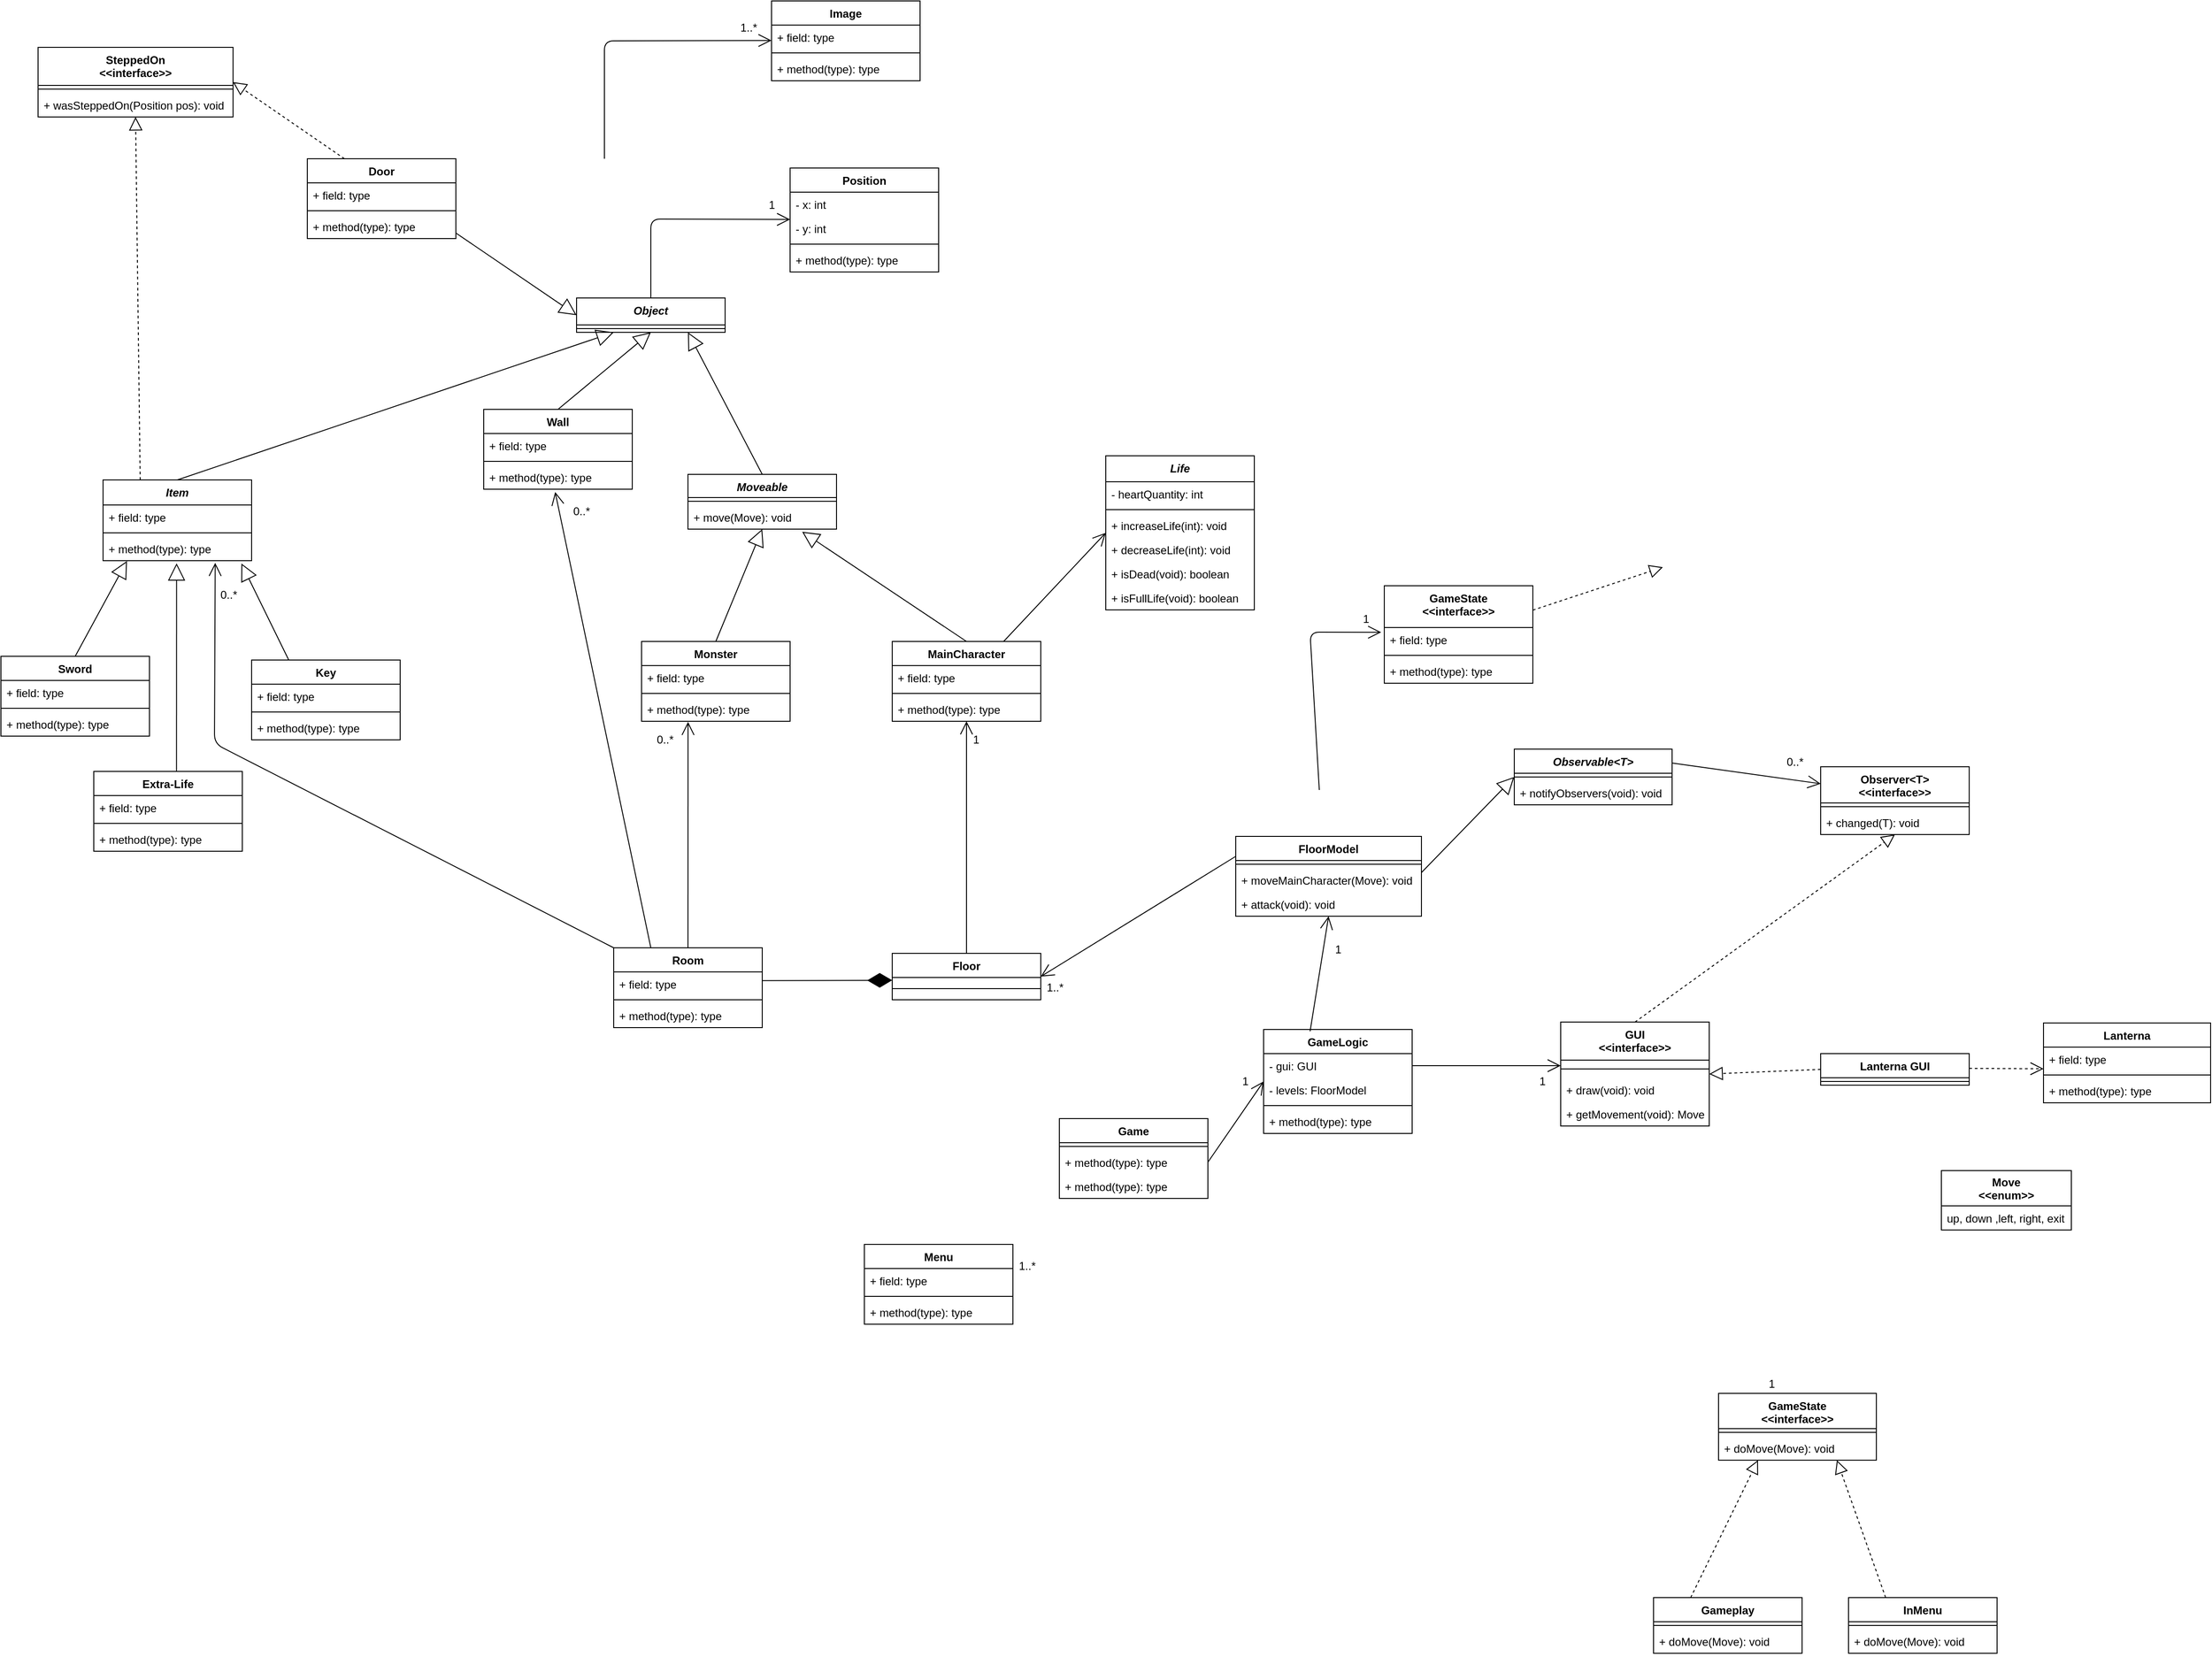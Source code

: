 <mxfile version="13.0.2" type="device"><diagram id="Qv5fJhlNyHThCn63AGKS" name="Page-1"><mxGraphModel dx="1935" dy="1626" grid="1" gridSize="10" guides="1" tooltips="1" connect="1" arrows="1" fold="1" page="1" pageScale="1" pageWidth="827" pageHeight="1169" math="0" shadow="0"><root><mxCell id="0"/><mxCell id="1" parent="0"/><mxCell id="BtzxrmAWBat_4gw1pNYt-5" value="Position" style="swimlane;fontStyle=1;align=center;verticalAlign=top;childLayout=stackLayout;horizontal=1;startSize=26;horizontalStack=0;resizeParent=1;resizeParentMax=0;resizeLast=0;collapsible=1;marginBottom=0;" parent="1" vertex="1"><mxGeometry x="390" y="-60" width="160" height="112" as="geometry"/></mxCell><mxCell id="BtzxrmAWBat_4gw1pNYt-6" value="- x: int" style="text;strokeColor=none;fillColor=none;align=left;verticalAlign=top;spacingLeft=4;spacingRight=4;overflow=hidden;rotatable=0;points=[[0,0.5],[1,0.5]];portConstraint=eastwest;" parent="BtzxrmAWBat_4gw1pNYt-5" vertex="1"><mxGeometry y="26" width="160" height="26" as="geometry"/></mxCell><mxCell id="BtzxrmAWBat_4gw1pNYt-9" value="- y: int" style="text;strokeColor=none;fillColor=none;align=left;verticalAlign=top;spacingLeft=4;spacingRight=4;overflow=hidden;rotatable=0;points=[[0,0.5],[1,0.5]];portConstraint=eastwest;" parent="BtzxrmAWBat_4gw1pNYt-5" vertex="1"><mxGeometry y="52" width="160" height="26" as="geometry"/></mxCell><mxCell id="BtzxrmAWBat_4gw1pNYt-7" value="" style="line;strokeWidth=1;fillColor=none;align=left;verticalAlign=middle;spacingTop=-1;spacingLeft=3;spacingRight=3;rotatable=0;labelPosition=right;points=[];portConstraint=eastwest;" parent="BtzxrmAWBat_4gw1pNYt-5" vertex="1"><mxGeometry y="78" width="160" height="8" as="geometry"/></mxCell><mxCell id="BtzxrmAWBat_4gw1pNYt-8" value="+ method(type): type" style="text;strokeColor=none;fillColor=none;align=left;verticalAlign=top;spacingLeft=4;spacingRight=4;overflow=hidden;rotatable=0;points=[[0,0.5],[1,0.5]];portConstraint=eastwest;" parent="BtzxrmAWBat_4gw1pNYt-5" vertex="1"><mxGeometry y="86" width="160" height="26" as="geometry"/></mxCell><mxCell id="BtzxrmAWBat_4gw1pNYt-1" value="Object" style="swimlane;fontStyle=3;align=center;verticalAlign=top;childLayout=stackLayout;horizontal=1;startSize=29;horizontalStack=0;resizeParent=1;resizeParentMax=0;resizeLast=0;collapsible=1;marginBottom=0;" parent="1" vertex="1"><mxGeometry x="160" y="80" width="160" height="37" as="geometry"/></mxCell><mxCell id="BtzxrmAWBat_4gw1pNYt-3" value="" style="line;strokeWidth=1;fillColor=none;align=left;verticalAlign=middle;spacingTop=-1;spacingLeft=3;spacingRight=3;rotatable=0;labelPosition=right;points=[];portConstraint=eastwest;" parent="BtzxrmAWBat_4gw1pNYt-1" vertex="1"><mxGeometry y="29" width="160" height="8" as="geometry"/></mxCell><mxCell id="BtzxrmAWBat_4gw1pNYt-17" value="Moveable&#xA;" style="swimlane;fontStyle=3;align=center;verticalAlign=top;childLayout=stackLayout;horizontal=1;startSize=25;horizontalStack=0;resizeParent=1;resizeParentMax=0;resizeLast=0;collapsible=1;marginBottom=0;" parent="1" vertex="1"><mxGeometry x="280" y="270" width="160" height="59" as="geometry"/></mxCell><mxCell id="BtzxrmAWBat_4gw1pNYt-19" value="" style="line;strokeWidth=1;fillColor=none;align=left;verticalAlign=middle;spacingTop=-1;spacingLeft=3;spacingRight=3;rotatable=0;labelPosition=right;points=[];portConstraint=eastwest;" parent="BtzxrmAWBat_4gw1pNYt-17" vertex="1"><mxGeometry y="25" width="160" height="8" as="geometry"/></mxCell><mxCell id="BtzxrmAWBat_4gw1pNYt-20" value="+ move(Move): void" style="text;strokeColor=none;fillColor=none;align=left;verticalAlign=top;spacingLeft=4;spacingRight=4;overflow=hidden;rotatable=0;points=[[0,0.5],[1,0.5]];portConstraint=eastwest;" parent="BtzxrmAWBat_4gw1pNYt-17" vertex="1"><mxGeometry y="33" width="160" height="26" as="geometry"/></mxCell><mxCell id="BtzxrmAWBat_4gw1pNYt-29" value="" style="endArrow=block;endSize=16;endFill=0;html=1;entryX=0.75;entryY=1;entryDx=0;entryDy=0;exitX=0.5;exitY=0;exitDx=0;exitDy=0;" parent="1" source="BtzxrmAWBat_4gw1pNYt-17" target="BtzxrmAWBat_4gw1pNYt-1" edge="1"><mxGeometry y="60" width="160" relative="1" as="geometry"><mxPoint x="130" y="340" as="sourcePoint"/><mxPoint x="290" y="340" as="targetPoint"/><mxPoint as="offset"/></mxGeometry></mxCell><mxCell id="BtzxrmAWBat_4gw1pNYt-39" value="" style="endArrow=block;endSize=16;endFill=0;html=1;entryX=0.5;entryY=1;entryDx=0;entryDy=0;exitX=0.5;exitY=0;exitDx=0;exitDy=0;" parent="1" source="BtzxrmAWBat_4gw1pNYt-25" target="BtzxrmAWBat_4gw1pNYt-17" edge="1"><mxGeometry y="60" width="160" relative="1" as="geometry"><mxPoint x="580" y="440" as="sourcePoint"/><mxPoint x="460" y="354" as="targetPoint"/><mxPoint as="offset"/></mxGeometry></mxCell><mxCell id="BtzxrmAWBat_4gw1pNYt-44" value="" style="endArrow=block;endSize=16;endFill=0;html=1;exitX=0.5;exitY=0;exitDx=0;exitDy=0;entryX=0.769;entryY=1.109;entryDx=0;entryDy=0;entryPerimeter=0;" parent="1" source="BtzxrmAWBat_4gw1pNYt-40" target="BtzxrmAWBat_4gw1pNYt-20" edge="1"><mxGeometry y="60" width="160" relative="1" as="geometry"><mxPoint x="460" y="450" as="sourcePoint"/><mxPoint x="400" y="349" as="targetPoint"/><mxPoint as="offset"/></mxGeometry></mxCell><mxCell id="BtzxrmAWBat_4gw1pNYt-58" value="" style="endArrow=block;endSize=16;endFill=0;html=1;exitX=0.5;exitY=0;exitDx=0;exitDy=0;entryX=0.25;entryY=1;entryDx=0;entryDy=0;" parent="1" source="BtzxrmAWBat_4gw1pNYt-54" target="BtzxrmAWBat_4gw1pNYt-1" edge="1"><mxGeometry y="60" width="160" relative="1" as="geometry"><mxPoint x="-99.92" y="270" as="sourcePoint"/><mxPoint x="-10" y="174" as="targetPoint"/><mxPoint as="offset"/></mxGeometry></mxCell><mxCell id="BtzxrmAWBat_4gw1pNYt-65" value="Image" style="swimlane;fontStyle=1;align=center;verticalAlign=top;childLayout=stackLayout;horizontal=1;startSize=26;horizontalStack=0;resizeParent=1;resizeParentMax=0;resizeLast=0;collapsible=1;marginBottom=0;" parent="1" vertex="1"><mxGeometry x="370" y="-240" width="160" height="86" as="geometry"/></mxCell><mxCell id="BtzxrmAWBat_4gw1pNYt-66" value="+ field: type" style="text;strokeColor=none;fillColor=none;align=left;verticalAlign=top;spacingLeft=4;spacingRight=4;overflow=hidden;rotatable=0;points=[[0,0.5],[1,0.5]];portConstraint=eastwest;" parent="BtzxrmAWBat_4gw1pNYt-65" vertex="1"><mxGeometry y="26" width="160" height="26" as="geometry"/></mxCell><mxCell id="BtzxrmAWBat_4gw1pNYt-67" value="" style="line;strokeWidth=1;fillColor=none;align=left;verticalAlign=middle;spacingTop=-1;spacingLeft=3;spacingRight=3;rotatable=0;labelPosition=right;points=[];portConstraint=eastwest;" parent="BtzxrmAWBat_4gw1pNYt-65" vertex="1"><mxGeometry y="52" width="160" height="8" as="geometry"/></mxCell><mxCell id="BtzxrmAWBat_4gw1pNYt-68" value="+ method(type): type" style="text;strokeColor=none;fillColor=none;align=left;verticalAlign=top;spacingLeft=4;spacingRight=4;overflow=hidden;rotatable=0;points=[[0,0.5],[1,0.5]];portConstraint=eastwest;" parent="BtzxrmAWBat_4gw1pNYt-65" vertex="1"><mxGeometry y="60" width="160" height="26" as="geometry"/></mxCell><mxCell id="-HOVzy_g3Raz-rn3mTnw-9" value="" style="endArrow=open;endSize=12;dashed=1;html=1;" parent="1" edge="1"><mxGeometry x="-0.5" y="-40" width="160" relative="1" as="geometry"><mxPoint x="1660" y="909.91" as="sourcePoint"/><mxPoint x="1740" y="910.32" as="targetPoint"/><mxPoint as="offset"/></mxGeometry></mxCell><mxCell id="-HOVzy_g3Raz-rn3mTnw-19" value="" style="endArrow=diamondThin;endFill=1;endSize=24;html=1;" parent="1" edge="1"><mxGeometry width="160" relative="1" as="geometry"><mxPoint x="360" y="815.41" as="sourcePoint"/><mxPoint x="500" y="815" as="targetPoint"/></mxGeometry></mxCell><mxCell id="-HOVzy_g3Raz-rn3mTnw-41" value="" style="endArrow=open;endFill=1;endSize=12;html=1;" parent="1" edge="1"><mxGeometry width="160" relative="1" as="geometry"><mxPoint x="190" y="-70" as="sourcePoint"/><mxPoint x="370" y="-197.42" as="targetPoint"/><Array as="points"><mxPoint x="190" y="-197"/></Array></mxGeometry></mxCell><mxCell id="-HOVzy_g3Raz-rn3mTnw-42" value="1..*" style="text;html=1;align=center;verticalAlign=middle;resizable=0;points=[];autosize=1;" parent="1" vertex="1"><mxGeometry x="330" y="-221" width="30" height="20" as="geometry"/></mxCell><mxCell id="-HOVzy_g3Raz-rn3mTnw-15" value="Room" style="swimlane;fontStyle=1;align=center;verticalAlign=top;childLayout=stackLayout;horizontal=1;startSize=26;horizontalStack=0;resizeParent=1;resizeParentMax=0;resizeLast=0;collapsible=1;marginBottom=0;" parent="1" vertex="1"><mxGeometry x="200" y="780" width="160" height="86" as="geometry"/></mxCell><mxCell id="-HOVzy_g3Raz-rn3mTnw-16" value="+ field: type" style="text;strokeColor=none;fillColor=none;align=left;verticalAlign=top;spacingLeft=4;spacingRight=4;overflow=hidden;rotatable=0;points=[[0,0.5],[1,0.5]];portConstraint=eastwest;" parent="-HOVzy_g3Raz-rn3mTnw-15" vertex="1"><mxGeometry y="26" width="160" height="26" as="geometry"/></mxCell><mxCell id="-HOVzy_g3Raz-rn3mTnw-17" value="" style="line;strokeWidth=1;fillColor=none;align=left;verticalAlign=middle;spacingTop=-1;spacingLeft=3;spacingRight=3;rotatable=0;labelPosition=right;points=[];portConstraint=eastwest;" parent="-HOVzy_g3Raz-rn3mTnw-15" vertex="1"><mxGeometry y="52" width="160" height="8" as="geometry"/></mxCell><mxCell id="-HOVzy_g3Raz-rn3mTnw-18" value="+ method(type): type" style="text;strokeColor=none;fillColor=none;align=left;verticalAlign=top;spacingLeft=4;spacingRight=4;overflow=hidden;rotatable=0;points=[[0,0.5],[1,0.5]];portConstraint=eastwest;" parent="-HOVzy_g3Raz-rn3mTnw-15" vertex="1"><mxGeometry y="60" width="160" height="26" as="geometry"/></mxCell><mxCell id="-HOVzy_g3Raz-rn3mTnw-10" value="Floor" style="swimlane;fontStyle=1;align=center;verticalAlign=top;childLayout=stackLayout;horizontal=1;startSize=26;horizontalStack=0;resizeParent=1;resizeParentMax=0;resizeLast=0;collapsible=1;marginBottom=0;" parent="1" vertex="1"><mxGeometry x="500" y="786" width="160" height="50" as="geometry"/></mxCell><mxCell id="-HOVzy_g3Raz-rn3mTnw-12" value="" style="line;strokeWidth=1;fillColor=none;align=left;verticalAlign=middle;spacingTop=-1;spacingLeft=3;spacingRight=3;rotatable=0;labelPosition=right;points=[];portConstraint=eastwest;" parent="-HOVzy_g3Raz-rn3mTnw-10" vertex="1"><mxGeometry y="26" width="160" height="24" as="geometry"/></mxCell><mxCell id="-HOVzy_g3Raz-rn3mTnw-61" value="" style="endArrow=open;endFill=1;endSize=12;html=1;exitX=0.5;exitY=0;exitDx=0;exitDy=0;entryX=0.5;entryY=1;entryDx=0;entryDy=0;" parent="1" source="-HOVzy_g3Raz-rn3mTnw-10" target="BtzxrmAWBat_4gw1pNYt-40" edge="1"><mxGeometry width="160" relative="1" as="geometry"><mxPoint x="430" y="660" as="sourcePoint"/><mxPoint x="600" y="560" as="targetPoint"/></mxGeometry></mxCell><mxCell id="-HOVzy_g3Raz-rn3mTnw-62" value="" style="endArrow=open;endFill=1;endSize=12;html=1;entryX=0.313;entryY=1.026;entryDx=0;entryDy=0;entryPerimeter=0;exitX=0.5;exitY=0;exitDx=0;exitDy=0;" parent="1" source="-HOVzy_g3Raz-rn3mTnw-15" target="BtzxrmAWBat_4gw1pNYt-28" edge="1"><mxGeometry width="160" relative="1" as="geometry"><mxPoint x="254" y="740" as="sourcePoint"/><mxPoint x="414" y="740" as="targetPoint"/></mxGeometry></mxCell><mxCell id="-HOVzy_g3Raz-rn3mTnw-63" value="0..*" style="text;html=1;align=center;verticalAlign=middle;resizable=0;points=[];autosize=1;" parent="1" vertex="1"><mxGeometry x="240" y="546" width="30" height="20" as="geometry"/></mxCell><mxCell id="BtzxrmAWBat_4gw1pNYt-25" value="Monster" style="swimlane;fontStyle=1;align=center;verticalAlign=top;childLayout=stackLayout;horizontal=1;startSize=26;horizontalStack=0;resizeParent=1;resizeParentMax=0;resizeLast=0;collapsible=1;marginBottom=0;" parent="1" vertex="1"><mxGeometry x="230" y="450" width="160" height="86" as="geometry"/></mxCell><mxCell id="BtzxrmAWBat_4gw1pNYt-26" value="+ field: type" style="text;strokeColor=none;fillColor=none;align=left;verticalAlign=top;spacingLeft=4;spacingRight=4;overflow=hidden;rotatable=0;points=[[0,0.5],[1,0.5]];portConstraint=eastwest;" parent="BtzxrmAWBat_4gw1pNYt-25" vertex="1"><mxGeometry y="26" width="160" height="26" as="geometry"/></mxCell><mxCell id="BtzxrmAWBat_4gw1pNYt-27" value="" style="line;strokeWidth=1;fillColor=none;align=left;verticalAlign=middle;spacingTop=-1;spacingLeft=3;spacingRight=3;rotatable=0;labelPosition=right;points=[];portConstraint=eastwest;" parent="BtzxrmAWBat_4gw1pNYt-25" vertex="1"><mxGeometry y="52" width="160" height="8" as="geometry"/></mxCell><mxCell id="BtzxrmAWBat_4gw1pNYt-28" value="+ method(type): type" style="text;strokeColor=none;fillColor=none;align=left;verticalAlign=top;spacingLeft=4;spacingRight=4;overflow=hidden;rotatable=0;points=[[0,0.5],[1,0.5]];portConstraint=eastwest;" parent="BtzxrmAWBat_4gw1pNYt-25" vertex="1"><mxGeometry y="60" width="160" height="26" as="geometry"/></mxCell><mxCell id="BtzxrmAWBat_4gw1pNYt-40" value="MainCharacter" style="swimlane;fontStyle=1;align=center;verticalAlign=top;childLayout=stackLayout;horizontal=1;startSize=26;horizontalStack=0;resizeParent=1;resizeParentMax=0;resizeLast=0;collapsible=1;marginBottom=0;" parent="1" vertex="1"><mxGeometry x="500" y="450" width="160" height="86" as="geometry"/></mxCell><mxCell id="BtzxrmAWBat_4gw1pNYt-41" value="+ field: type" style="text;strokeColor=none;fillColor=none;align=left;verticalAlign=top;spacingLeft=4;spacingRight=4;overflow=hidden;rotatable=0;points=[[0,0.5],[1,0.5]];portConstraint=eastwest;" parent="BtzxrmAWBat_4gw1pNYt-40" vertex="1"><mxGeometry y="26" width="160" height="26" as="geometry"/></mxCell><mxCell id="BtzxrmAWBat_4gw1pNYt-42" value="" style="line;strokeWidth=1;fillColor=none;align=left;verticalAlign=middle;spacingTop=-1;spacingLeft=3;spacingRight=3;rotatable=0;labelPosition=right;points=[];portConstraint=eastwest;" parent="BtzxrmAWBat_4gw1pNYt-40" vertex="1"><mxGeometry y="52" width="160" height="8" as="geometry"/></mxCell><mxCell id="BtzxrmAWBat_4gw1pNYt-43" value="+ method(type): type" style="text;strokeColor=none;fillColor=none;align=left;verticalAlign=top;spacingLeft=4;spacingRight=4;overflow=hidden;rotatable=0;points=[[0,0.5],[1,0.5]];portConstraint=eastwest;" parent="BtzxrmAWBat_4gw1pNYt-40" vertex="1"><mxGeometry y="60" width="160" height="26" as="geometry"/></mxCell><mxCell id="-HOVzy_g3Raz-rn3mTnw-64" value="" style="endArrow=open;endFill=1;endSize=12;html=1;exitX=0;exitY=0;exitDx=0;exitDy=0;entryX=0.755;entryY=1.093;entryDx=0;entryDy=0;entryPerimeter=0;" parent="1" source="-HOVzy_g3Raz-rn3mTnw-15" target="BtzxrmAWBat_4gw1pNYt-57" edge="1"><mxGeometry width="160" relative="1" as="geometry"><mxPoint x="130" y="809.32" as="sourcePoint"/><mxPoint x="10" y="370" as="targetPoint"/><Array as="points"><mxPoint x="-230" y="560"/></Array></mxGeometry></mxCell><mxCell id="-HOVzy_g3Raz-rn3mTnw-66" value="0..*" style="text;html=1;align=center;verticalAlign=middle;resizable=0;points=[];autosize=1;" parent="1" vertex="1"><mxGeometry x="-230" y="390" width="30" height="20" as="geometry"/></mxCell><mxCell id="-HOVzy_g3Raz-rn3mTnw-76" value="1" style="text;html=1;align=center;verticalAlign=middle;resizable=0;points=[];autosize=1;" parent="1" vertex="1"><mxGeometry x="1437" y="1240" width="20" height="20" as="geometry"/></mxCell><mxCell id="-HOVzy_g3Raz-rn3mTnw-77" value="" style="endArrow=block;dashed=1;endFill=0;endSize=12;html=1;exitX=0;exitY=0.5;exitDx=0;exitDy=0;entryX=1;entryY=0.5;entryDx=0;entryDy=0;" parent="1" source="-HOVzy_g3Raz-rn3mTnw-5" target="-HOVzy_g3Raz-rn3mTnw-71" edge="1"><mxGeometry width="160" relative="1" as="geometry"><mxPoint x="1410" y="836" as="sourcePoint"/><mxPoint x="1450" y="856" as="targetPoint"/></mxGeometry></mxCell><mxCell id="QxJhf970LklTc19d8pZJ-1" value="1" style="text;html=1;align=center;verticalAlign=middle;resizable=0;points=[];autosize=1;" parent="1" vertex="1"><mxGeometry x="580" y="546" width="20" height="20" as="geometry"/></mxCell><mxCell id="BtzxrmAWBat_4gw1pNYt-54" value="Item&#xA;" style="swimlane;fontStyle=3;align=center;verticalAlign=top;childLayout=stackLayout;horizontal=1;startSize=27;horizontalStack=0;resizeParent=1;resizeParentMax=0;resizeLast=0;collapsible=1;marginBottom=0;" parent="1" vertex="1"><mxGeometry x="-350" y="276" width="160" height="87" as="geometry"/></mxCell><mxCell id="BtzxrmAWBat_4gw1pNYt-55" value="+ field: type" style="text;strokeColor=none;fillColor=none;align=left;verticalAlign=top;spacingLeft=4;spacingRight=4;overflow=hidden;rotatable=0;points=[[0,0.5],[1,0.5]];portConstraint=eastwest;" parent="BtzxrmAWBat_4gw1pNYt-54" vertex="1"><mxGeometry y="27" width="160" height="26" as="geometry"/></mxCell><mxCell id="BtzxrmAWBat_4gw1pNYt-56" value="" style="line;strokeWidth=1;fillColor=none;align=left;verticalAlign=middle;spacingTop=-1;spacingLeft=3;spacingRight=3;rotatable=0;labelPosition=right;points=[];portConstraint=eastwest;" parent="BtzxrmAWBat_4gw1pNYt-54" vertex="1"><mxGeometry y="53" width="160" height="8" as="geometry"/></mxCell><mxCell id="BtzxrmAWBat_4gw1pNYt-57" value="+ method(type): type" style="text;strokeColor=none;fillColor=none;align=left;verticalAlign=top;spacingLeft=4;spacingRight=4;overflow=hidden;rotatable=0;points=[[0,0.5],[1,0.5]];portConstraint=eastwest;" parent="BtzxrmAWBat_4gw1pNYt-54" vertex="1"><mxGeometry y="61" width="160" height="26" as="geometry"/></mxCell><mxCell id="BtzxrmAWBat_4gw1pNYt-70" value="Sword" style="swimlane;fontStyle=1;align=center;verticalAlign=top;childLayout=stackLayout;horizontal=1;startSize=26;horizontalStack=0;resizeParent=1;resizeParentMax=0;resizeLast=0;collapsible=1;marginBottom=0;" parent="1" vertex="1"><mxGeometry x="-460" y="466" width="160" height="86" as="geometry"/></mxCell><mxCell id="BtzxrmAWBat_4gw1pNYt-71" value="+ field: type" style="text;strokeColor=none;fillColor=none;align=left;verticalAlign=top;spacingLeft=4;spacingRight=4;overflow=hidden;rotatable=0;points=[[0,0.5],[1,0.5]];portConstraint=eastwest;" parent="BtzxrmAWBat_4gw1pNYt-70" vertex="1"><mxGeometry y="26" width="160" height="26" as="geometry"/></mxCell><mxCell id="BtzxrmAWBat_4gw1pNYt-72" value="" style="line;strokeWidth=1;fillColor=none;align=left;verticalAlign=middle;spacingTop=-1;spacingLeft=3;spacingRight=3;rotatable=0;labelPosition=right;points=[];portConstraint=eastwest;" parent="BtzxrmAWBat_4gw1pNYt-70" vertex="1"><mxGeometry y="52" width="160" height="8" as="geometry"/></mxCell><mxCell id="BtzxrmAWBat_4gw1pNYt-73" value="+ method(type): type" style="text;strokeColor=none;fillColor=none;align=left;verticalAlign=top;spacingLeft=4;spacingRight=4;overflow=hidden;rotatable=0;points=[[0,0.5],[1,0.5]];portConstraint=eastwest;" parent="BtzxrmAWBat_4gw1pNYt-70" vertex="1"><mxGeometry y="60" width="160" height="26" as="geometry"/></mxCell><mxCell id="BtzxrmAWBat_4gw1pNYt-74" value="Key" style="swimlane;fontStyle=1;align=center;verticalAlign=top;childLayout=stackLayout;horizontal=1;startSize=26;horizontalStack=0;resizeParent=1;resizeParentMax=0;resizeLast=0;collapsible=1;marginBottom=0;" parent="1" vertex="1"><mxGeometry x="-190" y="470" width="160" height="86" as="geometry"/></mxCell><mxCell id="BtzxrmAWBat_4gw1pNYt-75" value="+ field: type" style="text;strokeColor=none;fillColor=none;align=left;verticalAlign=top;spacingLeft=4;spacingRight=4;overflow=hidden;rotatable=0;points=[[0,0.5],[1,0.5]];portConstraint=eastwest;" parent="BtzxrmAWBat_4gw1pNYt-74" vertex="1"><mxGeometry y="26" width="160" height="26" as="geometry"/></mxCell><mxCell id="BtzxrmAWBat_4gw1pNYt-76" value="" style="line;strokeWidth=1;fillColor=none;align=left;verticalAlign=middle;spacingTop=-1;spacingLeft=3;spacingRight=3;rotatable=0;labelPosition=right;points=[];portConstraint=eastwest;" parent="BtzxrmAWBat_4gw1pNYt-74" vertex="1"><mxGeometry y="52" width="160" height="8" as="geometry"/></mxCell><mxCell id="BtzxrmAWBat_4gw1pNYt-77" value="+ method(type): type" style="text;strokeColor=none;fillColor=none;align=left;verticalAlign=top;spacingLeft=4;spacingRight=4;overflow=hidden;rotatable=0;points=[[0,0.5],[1,0.5]];portConstraint=eastwest;" parent="BtzxrmAWBat_4gw1pNYt-74" vertex="1"><mxGeometry y="60" width="160" height="26" as="geometry"/></mxCell><mxCell id="QxJhf970LklTc19d8pZJ-8" value="" style="endArrow=block;endSize=16;endFill=0;html=1;entryX=0.5;entryY=1;entryDx=0;entryDy=0;exitX=0.5;exitY=0;exitDx=0;exitDy=0;" parent="1" source="BtzxrmAWBat_4gw1pNYt-49" target="BtzxrmAWBat_4gw1pNYt-1" edge="1"><mxGeometry width="160" relative="1" as="geometry"><mxPoint x="170" y="190" as="sourcePoint"/><mxPoint x="160" y="200" as="targetPoint"/></mxGeometry></mxCell><mxCell id="BtzxrmAWBat_4gw1pNYt-49" value="Wall" style="swimlane;fontStyle=1;align=center;verticalAlign=top;childLayout=stackLayout;horizontal=1;startSize=26;horizontalStack=0;resizeParent=1;resizeParentMax=0;resizeLast=0;collapsible=1;marginBottom=0;" parent="1" vertex="1"><mxGeometry x="60" y="200" width="160" height="86" as="geometry"/></mxCell><mxCell id="BtzxrmAWBat_4gw1pNYt-50" value="+ field: type" style="text;strokeColor=none;fillColor=none;align=left;verticalAlign=top;spacingLeft=4;spacingRight=4;overflow=hidden;rotatable=0;points=[[0,0.5],[1,0.5]];portConstraint=eastwest;" parent="BtzxrmAWBat_4gw1pNYt-49" vertex="1"><mxGeometry y="26" width="160" height="26" as="geometry"/></mxCell><mxCell id="BtzxrmAWBat_4gw1pNYt-51" value="" style="line;strokeWidth=1;fillColor=none;align=left;verticalAlign=middle;spacingTop=-1;spacingLeft=3;spacingRight=3;rotatable=0;labelPosition=right;points=[];portConstraint=eastwest;" parent="BtzxrmAWBat_4gw1pNYt-49" vertex="1"><mxGeometry y="52" width="160" height="8" as="geometry"/></mxCell><mxCell id="BtzxrmAWBat_4gw1pNYt-52" value="+ method(type): type" style="text;strokeColor=none;fillColor=none;align=left;verticalAlign=top;spacingLeft=4;spacingRight=4;overflow=hidden;rotatable=0;points=[[0,0.5],[1,0.5]];portConstraint=eastwest;" parent="BtzxrmAWBat_4gw1pNYt-49" vertex="1"><mxGeometry y="60" width="160" height="26" as="geometry"/></mxCell><mxCell id="QxJhf970LklTc19d8pZJ-13" value="" style="endArrow=open;endFill=1;endSize=12;html=1;entryX=0.481;entryY=1.115;entryDx=0;entryDy=0;entryPerimeter=0;exitX=0.25;exitY=0;exitDx=0;exitDy=0;" parent="1" source="-HOVzy_g3Raz-rn3mTnw-15" target="BtzxrmAWBat_4gw1pNYt-52" edge="1"><mxGeometry width="160" relative="1" as="geometry"><mxPoint x="170" y="660" as="sourcePoint"/><mxPoint x="120" y="450" as="targetPoint"/></mxGeometry></mxCell><mxCell id="QxJhf970LklTc19d8pZJ-15" value="0..*" style="text;html=1;align=center;verticalAlign=middle;resizable=0;points=[];autosize=1;" parent="1" vertex="1"><mxGeometry x="150" y="300" width="30" height="20" as="geometry"/></mxCell><mxCell id="QxJhf970LklTc19d8pZJ-16" value="" style="endArrow=open;endFill=1;endSize=12;html=1;exitX=0.75;exitY=0;exitDx=0;exitDy=0;entryX=0;entryY=0.5;entryDx=0;entryDy=0;" parent="1" source="BtzxrmAWBat_4gw1pNYt-40" target="BtzxrmAWBat_4gw1pNYt-30" edge="1"><mxGeometry width="160" relative="1" as="geometry"><mxPoint x="620" y="350" as="sourcePoint"/><mxPoint x="790" y="350" as="targetPoint"/></mxGeometry></mxCell><mxCell id="QxJhf970LklTc19d8pZJ-21" value="" style="endArrow=open;endFill=1;endSize=12;html=1;exitX=0.5;exitY=0;exitDx=0;exitDy=0;" parent="1" source="BtzxrmAWBat_4gw1pNYt-1" edge="1"><mxGeometry width="160" relative="1" as="geometry"><mxPoint x="270" y="-5" as="sourcePoint"/><mxPoint x="390" y="-4.59" as="targetPoint"/><Array as="points"><mxPoint x="240" y="-5"/></Array></mxGeometry></mxCell><mxCell id="QxJhf970LklTc19d8pZJ-22" value="1" style="text;html=1;align=center;verticalAlign=middle;resizable=0;points=[];autosize=1;" parent="1" vertex="1"><mxGeometry x="360" y="-30" width="20" height="20" as="geometry"/></mxCell><mxCell id="BtzxrmAWBat_4gw1pNYt-79" value="Extra-Life" style="swimlane;fontStyle=1;align=center;verticalAlign=top;childLayout=stackLayout;horizontal=1;startSize=26;horizontalStack=0;resizeParent=1;resizeParentMax=0;resizeLast=0;collapsible=1;marginBottom=0;" parent="1" vertex="1"><mxGeometry x="-360" y="590" width="160" height="86" as="geometry"/></mxCell><mxCell id="BtzxrmAWBat_4gw1pNYt-80" value="+ field: type" style="text;strokeColor=none;fillColor=none;align=left;verticalAlign=top;spacingLeft=4;spacingRight=4;overflow=hidden;rotatable=0;points=[[0,0.5],[1,0.5]];portConstraint=eastwest;" parent="BtzxrmAWBat_4gw1pNYt-79" vertex="1"><mxGeometry y="26" width="160" height="26" as="geometry"/></mxCell><mxCell id="BtzxrmAWBat_4gw1pNYt-81" value="" style="line;strokeWidth=1;fillColor=none;align=left;verticalAlign=middle;spacingTop=-1;spacingLeft=3;spacingRight=3;rotatable=0;labelPosition=right;points=[];portConstraint=eastwest;" parent="BtzxrmAWBat_4gw1pNYt-79" vertex="1"><mxGeometry y="52" width="160" height="8" as="geometry"/></mxCell><mxCell id="BtzxrmAWBat_4gw1pNYt-82" value="+ method(type): type" style="text;strokeColor=none;fillColor=none;align=left;verticalAlign=top;spacingLeft=4;spacingRight=4;overflow=hidden;rotatable=0;points=[[0,0.5],[1,0.5]];portConstraint=eastwest;" parent="BtzxrmAWBat_4gw1pNYt-79" vertex="1"><mxGeometry y="60" width="160" height="26" as="geometry"/></mxCell><mxCell id="x1Pplea_VWheC39KUWtS-9" value="" style="endArrow=block;endSize=16;endFill=0;html=1;exitX=0.5;exitY=0;exitDx=0;exitDy=0;entryX=0.161;entryY=1.013;entryDx=0;entryDy=0;entryPerimeter=0;" parent="1" source="BtzxrmAWBat_4gw1pNYt-70" target="BtzxrmAWBat_4gw1pNYt-57" edge="1"><mxGeometry width="160" relative="1" as="geometry"><mxPoint x="-413" y="410" as="sourcePoint"/><mxPoint x="-253" y="410" as="targetPoint"/></mxGeometry></mxCell><mxCell id="x1Pplea_VWheC39KUWtS-10" value="" style="endArrow=block;endSize=16;endFill=0;html=1;exitX=0.25;exitY=0;exitDx=0;exitDy=0;" parent="1" source="BtzxrmAWBat_4gw1pNYt-74" edge="1"><mxGeometry width="160" relative="1" as="geometry"><mxPoint x="-130" y="450" as="sourcePoint"/><mxPoint x="-201" y="366" as="targetPoint"/></mxGeometry></mxCell><mxCell id="x1Pplea_VWheC39KUWtS-11" value="" style="endArrow=block;endSize=16;endFill=0;html=1;entryX=0.495;entryY=1.109;entryDx=0;entryDy=0;entryPerimeter=0;exitX=0.557;exitY=0;exitDx=0;exitDy=0;exitPerimeter=0;" parent="1" source="BtzxrmAWBat_4gw1pNYt-79" target="BtzxrmAWBat_4gw1pNYt-57" edge="1"><mxGeometry width="160" relative="1" as="geometry"><mxPoint x="-280" y="584" as="sourcePoint"/><mxPoint x="-120" y="584" as="targetPoint"/></mxGeometry></mxCell><mxCell id="x1Pplea_VWheC39KUWtS-24" value="" style="endArrow=block;dashed=1;endFill=0;endSize=12;html=1;exitX=0.25;exitY=0;exitDx=0;exitDy=0;entryX=0.25;entryY=1;entryDx=0;entryDy=0;" parent="1" source="x1Pplea_VWheC39KUWtS-16" target="x1Pplea_VWheC39KUWtS-3" edge="1"><mxGeometry width="160" relative="1" as="geometry"><mxPoint x="1466" y="1400" as="sourcePoint"/><mxPoint x="1626" y="1400" as="targetPoint"/></mxGeometry></mxCell><mxCell id="x1Pplea_VWheC39KUWtS-25" value="" style="endArrow=block;dashed=1;endFill=0;endSize=12;html=1;entryX=0.75;entryY=1;entryDx=0;entryDy=0;exitX=0.25;exitY=0;exitDx=0;exitDy=0;" parent="1" source="x1Pplea_VWheC39KUWtS-20" target="x1Pplea_VWheC39KUWtS-3" edge="1"><mxGeometry width="160" relative="1" as="geometry"><mxPoint x="1550" y="1460" as="sourcePoint"/><mxPoint x="1426" y="1400" as="targetPoint"/></mxGeometry></mxCell><mxCell id="-HOVzy_g3Raz-rn3mTnw-1" value="Lanterna" style="swimlane;fontStyle=1;align=center;verticalAlign=top;childLayout=stackLayout;horizontal=1;startSize=26;horizontalStack=0;resizeParent=1;resizeParentMax=0;resizeLast=0;collapsible=1;marginBottom=0;" parent="1" vertex="1"><mxGeometry x="1740" y="861" width="180" height="86" as="geometry"/></mxCell><mxCell id="-HOVzy_g3Raz-rn3mTnw-2" value="+ field: type" style="text;strokeColor=none;fillColor=none;align=left;verticalAlign=top;spacingLeft=4;spacingRight=4;overflow=hidden;rotatable=0;points=[[0,0.5],[1,0.5]];portConstraint=eastwest;" parent="-HOVzy_g3Raz-rn3mTnw-1" vertex="1"><mxGeometry y="26" width="180" height="26" as="geometry"/></mxCell><mxCell id="-HOVzy_g3Raz-rn3mTnw-3" value="" style="line;strokeWidth=1;fillColor=none;align=left;verticalAlign=middle;spacingTop=-1;spacingLeft=3;spacingRight=3;rotatable=0;labelPosition=right;points=[];portConstraint=eastwest;" parent="-HOVzy_g3Raz-rn3mTnw-1" vertex="1"><mxGeometry y="52" width="180" height="8" as="geometry"/></mxCell><mxCell id="-HOVzy_g3Raz-rn3mTnw-4" value="+ method(type): type" style="text;strokeColor=none;fillColor=none;align=left;verticalAlign=top;spacingLeft=4;spacingRight=4;overflow=hidden;rotatable=0;points=[[0,0.5],[1,0.5]];portConstraint=eastwest;" parent="-HOVzy_g3Raz-rn3mTnw-1" vertex="1"><mxGeometry y="60" width="180" height="26" as="geometry"/></mxCell><mxCell id="-HOVzy_g3Raz-rn3mTnw-71" value="GUI&#xA;&lt;&lt;interface&gt;&gt;&#xA;" style="swimlane;fontStyle=1;align=center;verticalAlign=top;childLayout=stackLayout;horizontal=1;startSize=41;horizontalStack=0;resizeParent=1;resizeParentMax=0;resizeLast=0;collapsible=1;marginBottom=0;" parent="1" vertex="1"><mxGeometry x="1220" y="860" width="160" height="112" as="geometry"/></mxCell><mxCell id="-HOVzy_g3Raz-rn3mTnw-73" value="" style="line;strokeWidth=1;fillColor=none;align=left;verticalAlign=middle;spacingTop=-1;spacingLeft=3;spacingRight=3;rotatable=0;labelPosition=right;points=[];portConstraint=eastwest;" parent="-HOVzy_g3Raz-rn3mTnw-71" vertex="1"><mxGeometry y="41" width="160" height="19" as="geometry"/></mxCell><mxCell id="x1Pplea_VWheC39KUWtS-2" value="+ draw(void): void" style="text;strokeColor=none;fillColor=none;align=left;verticalAlign=top;spacingLeft=4;spacingRight=4;overflow=hidden;rotatable=0;points=[[0,0.5],[1,0.5]];portConstraint=eastwest;" parent="-HOVzy_g3Raz-rn3mTnw-71" vertex="1"><mxGeometry y="60" width="160" height="26" as="geometry"/></mxCell><mxCell id="-HOVzy_g3Raz-rn3mTnw-74" value="+ getMovement(void): Move" style="text;strokeColor=none;fillColor=none;align=left;verticalAlign=top;spacingLeft=4;spacingRight=4;overflow=hidden;rotatable=0;points=[[0,0.5],[1,0.5]];portConstraint=eastwest;" parent="-HOVzy_g3Raz-rn3mTnw-71" vertex="1"><mxGeometry y="86" width="160" height="26" as="geometry"/></mxCell><mxCell id="-HOVzy_g3Raz-rn3mTnw-5" value="Lanterna GUI&#xA;&#xA;" style="swimlane;fontStyle=1;align=center;verticalAlign=top;childLayout=stackLayout;horizontal=1;startSize=26;horizontalStack=0;resizeParent=1;resizeParentMax=0;resizeLast=0;collapsible=1;marginBottom=0;" parent="1" vertex="1"><mxGeometry x="1500" y="894" width="160" height="34" as="geometry"/></mxCell><mxCell id="-HOVzy_g3Raz-rn3mTnw-7" value="" style="line;strokeWidth=1;fillColor=none;align=left;verticalAlign=middle;spacingTop=-1;spacingLeft=3;spacingRight=3;rotatable=0;labelPosition=right;points=[];portConstraint=eastwest;" parent="-HOVzy_g3Raz-rn3mTnw-5" vertex="1"><mxGeometry y="26" width="160" height="8" as="geometry"/></mxCell><mxCell id="x1Pplea_VWheC39KUWtS-40" value="" style="endArrow=open;endFill=1;endSize=12;html=1;entryX=1;entryY=0.5;entryDx=0;entryDy=0;exitX=0;exitY=0.25;exitDx=0;exitDy=0;" parent="1" source="P6FWZilau5678w0VDpUG-5" target="-HOVzy_g3Raz-rn3mTnw-10" edge="1"><mxGeometry width="160" relative="1" as="geometry"><mxPoint x="780" y="920" as="sourcePoint"/><mxPoint x="940" y="920" as="targetPoint"/></mxGeometry></mxCell><mxCell id="x1Pplea_VWheC39KUWtS-42" value="1..*" style="text;html=1;align=center;verticalAlign=middle;resizable=0;points=[];autosize=1;" parent="1" vertex="1"><mxGeometry x="630" y="1112.5" width="30" height="20" as="geometry"/></mxCell><mxCell id="x1Pplea_VWheC39KUWtS-43" value="1..*" style="text;html=1;align=center;verticalAlign=middle;resizable=0;points=[];autosize=1;" parent="1" vertex="1"><mxGeometry x="660" y="813" width="30" height="20" as="geometry"/></mxCell><mxCell id="x1Pplea_VWheC39KUWtS-34" value="Menu" style="swimlane;fontStyle=1;align=center;verticalAlign=top;childLayout=stackLayout;horizontal=1;startSize=26;horizontalStack=0;resizeParent=1;resizeParentMax=0;resizeLast=0;collapsible=1;marginBottom=0;" parent="1" vertex="1"><mxGeometry x="470" y="1099.5" width="160" height="86" as="geometry"/></mxCell><mxCell id="x1Pplea_VWheC39KUWtS-35" value="+ field: type" style="text;strokeColor=none;fillColor=none;align=left;verticalAlign=top;spacingLeft=4;spacingRight=4;overflow=hidden;rotatable=0;points=[[0,0.5],[1,0.5]];portConstraint=eastwest;" parent="x1Pplea_VWheC39KUWtS-34" vertex="1"><mxGeometry y="26" width="160" height="26" as="geometry"/></mxCell><mxCell id="x1Pplea_VWheC39KUWtS-36" value="" style="line;strokeWidth=1;fillColor=none;align=left;verticalAlign=middle;spacingTop=-1;spacingLeft=3;spacingRight=3;rotatable=0;labelPosition=right;points=[];portConstraint=eastwest;" parent="x1Pplea_VWheC39KUWtS-34" vertex="1"><mxGeometry y="52" width="160" height="8" as="geometry"/></mxCell><mxCell id="x1Pplea_VWheC39KUWtS-37" value="+ method(type): type" style="text;strokeColor=none;fillColor=none;align=left;verticalAlign=top;spacingLeft=4;spacingRight=4;overflow=hidden;rotatable=0;points=[[0,0.5],[1,0.5]];portConstraint=eastwest;" parent="x1Pplea_VWheC39KUWtS-34" vertex="1"><mxGeometry y="60" width="160" height="26" as="geometry"/></mxCell><mxCell id="P6FWZilau5678w0VDpUG-5" value="FloorModel" style="swimlane;fontStyle=1;align=center;verticalAlign=top;childLayout=stackLayout;horizontal=1;startSize=26;horizontalStack=0;resizeParent=1;resizeParentMax=0;resizeLast=0;collapsible=1;marginBottom=0;" parent="1" vertex="1"><mxGeometry x="870" y="660" width="200" height="86" as="geometry"/></mxCell><mxCell id="P6FWZilau5678w0VDpUG-7" value="" style="line;strokeWidth=1;fillColor=none;align=left;verticalAlign=middle;spacingTop=-1;spacingLeft=3;spacingRight=3;rotatable=0;labelPosition=right;points=[];portConstraint=eastwest;" parent="P6FWZilau5678w0VDpUG-5" vertex="1"><mxGeometry y="26" width="200" height="8" as="geometry"/></mxCell><mxCell id="ifMURW1xwLl66PMY1nYv-1" value="+ moveMainCharacter(Move): void" style="text;strokeColor=none;fillColor=none;align=left;verticalAlign=top;spacingLeft=4;spacingRight=4;overflow=hidden;rotatable=0;points=[[0,0.5],[1,0.5]];portConstraint=eastwest;" vertex="1" parent="P6FWZilau5678w0VDpUG-5"><mxGeometry y="34" width="200" height="26" as="geometry"/></mxCell><mxCell id="ifMURW1xwLl66PMY1nYv-2" value="+ attack(void): void" style="text;strokeColor=none;fillColor=none;align=left;verticalAlign=top;spacingLeft=4;spacingRight=4;overflow=hidden;rotatable=0;points=[[0,0.5],[1,0.5]];portConstraint=eastwest;" vertex="1" parent="P6FWZilau5678w0VDpUG-5"><mxGeometry y="60" width="200" height="26" as="geometry"/></mxCell><mxCell id="P6FWZilau5678w0VDpUG-10" value="" style="endArrow=block;endSize=16;endFill=0;html=1;entryX=0;entryY=0.5;entryDx=0;entryDy=0;exitX=1;exitY=0.5;exitDx=0;exitDy=0;" parent="1" target="P6FWZilau5678w0VDpUG-1" edge="1"><mxGeometry x="0.125" y="60" width="160" relative="1" as="geometry"><mxPoint x="1070" y="699" as="sourcePoint"/><mxPoint x="940" y="610" as="targetPoint"/><mxPoint as="offset"/></mxGeometry></mxCell><mxCell id="P6FWZilau5678w0VDpUG-20" value="" style="endArrow=open;endFill=1;endSize=12;html=1;entryX=0;entryY=0.25;entryDx=0;entryDy=0;exitX=1;exitY=0.25;exitDx=0;exitDy=0;" parent="1" source="P6FWZilau5678w0VDpUG-1" target="P6FWZilau5678w0VDpUG-16" edge="1"><mxGeometry width="160" relative="1" as="geometry"><mxPoint x="1200" y="795" as="sourcePoint"/><mxPoint x="1360" y="795" as="targetPoint"/></mxGeometry></mxCell><mxCell id="P6FWZilau5678w0VDpUG-21" value="0..*" style="text;html=1;align=center;verticalAlign=middle;resizable=0;points=[];autosize=1;" parent="1" vertex="1"><mxGeometry x="1457" y="570" width="30" height="20" as="geometry"/></mxCell><mxCell id="P6FWZilau5678w0VDpUG-24" value="" style="endArrow=block;dashed=1;endFill=0;endSize=12;html=1;entryX=0.5;entryY=1;entryDx=0;entryDy=0;exitX=0.5;exitY=0;exitDx=0;exitDy=0;" parent="1" source="-HOVzy_g3Raz-rn3mTnw-71" target="P6FWZilau5678w0VDpUG-16" edge="1"><mxGeometry width="160" relative="1" as="geometry"><mxPoint x="1120" y="700" as="sourcePoint"/><mxPoint x="1280" y="700" as="targetPoint"/></mxGeometry></mxCell><mxCell id="BHIzzT-k8CsNmYFzhUJy-9" value="SteppedOn&#xA;&lt;&lt;interface&gt;&gt;" style="swimlane;fontStyle=1;align=center;verticalAlign=top;childLayout=stackLayout;horizontal=1;startSize=41;horizontalStack=0;resizeParent=1;resizeParentMax=0;resizeLast=0;collapsible=1;marginBottom=0;" parent="1" vertex="1"><mxGeometry x="-420" y="-190" width="210" height="75" as="geometry"/></mxCell><mxCell id="BHIzzT-k8CsNmYFzhUJy-11" value="" style="line;strokeWidth=1;fillColor=none;align=left;verticalAlign=middle;spacingTop=-1;spacingLeft=3;spacingRight=3;rotatable=0;labelPosition=right;points=[];portConstraint=eastwest;" parent="BHIzzT-k8CsNmYFzhUJy-9" vertex="1"><mxGeometry y="41" width="210" height="8" as="geometry"/></mxCell><mxCell id="BHIzzT-k8CsNmYFzhUJy-12" value="+ wasSteppedOn(Position pos): void" style="text;strokeColor=none;fillColor=none;align=left;verticalAlign=top;spacingLeft=4;spacingRight=4;overflow=hidden;rotatable=0;points=[[0,0.5],[1,0.5]];portConstraint=eastwest;" parent="BHIzzT-k8CsNmYFzhUJy-9" vertex="1"><mxGeometry y="49" width="210" height="26" as="geometry"/></mxCell><mxCell id="x1Pplea_VWheC39KUWtS-16" value="Gameplay" style="swimlane;fontStyle=1;align=center;verticalAlign=top;childLayout=stackLayout;horizontal=1;startSize=26;horizontalStack=0;resizeParent=1;resizeParentMax=0;resizeLast=0;collapsible=1;marginBottom=0;" parent="1" vertex="1"><mxGeometry x="1320" y="1480" width="160" height="60" as="geometry"/></mxCell><mxCell id="x1Pplea_VWheC39KUWtS-18" value="" style="line;strokeWidth=1;fillColor=none;align=left;verticalAlign=middle;spacingTop=-1;spacingLeft=3;spacingRight=3;rotatable=0;labelPosition=right;points=[];portConstraint=eastwest;" parent="x1Pplea_VWheC39KUWtS-16" vertex="1"><mxGeometry y="26" width="160" height="8" as="geometry"/></mxCell><mxCell id="x1Pplea_VWheC39KUWtS-19" value="+ doMove(Move): void" style="text;strokeColor=none;fillColor=none;align=left;verticalAlign=top;spacingLeft=4;spacingRight=4;overflow=hidden;rotatable=0;points=[[0,0.5],[1,0.5]];portConstraint=eastwest;" parent="x1Pplea_VWheC39KUWtS-16" vertex="1"><mxGeometry y="34" width="160" height="26" as="geometry"/></mxCell><mxCell id="x1Pplea_VWheC39KUWtS-20" value="InMenu" style="swimlane;fontStyle=1;align=center;verticalAlign=top;childLayout=stackLayout;horizontal=1;startSize=26;horizontalStack=0;resizeParent=1;resizeParentMax=0;resizeLast=0;collapsible=1;marginBottom=0;" parent="1" vertex="1"><mxGeometry x="1530" y="1480" width="160" height="60" as="geometry"/></mxCell><mxCell id="x1Pplea_VWheC39KUWtS-22" value="" style="line;strokeWidth=1;fillColor=none;align=left;verticalAlign=middle;spacingTop=-1;spacingLeft=3;spacingRight=3;rotatable=0;labelPosition=right;points=[];portConstraint=eastwest;" parent="x1Pplea_VWheC39KUWtS-20" vertex="1"><mxGeometry y="26" width="160" height="8" as="geometry"/></mxCell><mxCell id="x1Pplea_VWheC39KUWtS-23" value="+ doMove(Move): void" style="text;strokeColor=none;fillColor=none;align=left;verticalAlign=top;spacingLeft=4;spacingRight=4;overflow=hidden;rotatable=0;points=[[0,0.5],[1,0.5]];portConstraint=eastwest;" parent="x1Pplea_VWheC39KUWtS-20" vertex="1"><mxGeometry y="34" width="160" height="26" as="geometry"/></mxCell><mxCell id="x1Pplea_VWheC39KUWtS-3" value="GameState&#xA;&lt;&lt;interface&gt;&gt;" style="swimlane;fontStyle=1;align=center;verticalAlign=top;childLayout=stackLayout;horizontal=1;startSize=38;horizontalStack=0;resizeParent=1;resizeParentMax=0;resizeLast=0;collapsible=1;marginBottom=0;" parent="1" vertex="1"><mxGeometry x="1390" y="1260" width="170" height="72" as="geometry"/></mxCell><mxCell id="x1Pplea_VWheC39KUWtS-5" value="" style="line;strokeWidth=1;fillColor=none;align=left;verticalAlign=middle;spacingTop=-1;spacingLeft=3;spacingRight=3;rotatable=0;labelPosition=right;points=[];portConstraint=eastwest;" parent="x1Pplea_VWheC39KUWtS-3" vertex="1"><mxGeometry y="38" width="170" height="8" as="geometry"/></mxCell><mxCell id="x1Pplea_VWheC39KUWtS-27" value="+ doMove(Move): void" style="text;strokeColor=none;fillColor=none;align=left;verticalAlign=top;spacingLeft=4;spacingRight=4;overflow=hidden;rotatable=0;points=[[0,0.5],[1,0.5]];portConstraint=eastwest;" parent="x1Pplea_VWheC39KUWtS-3" vertex="1"><mxGeometry y="46" width="170" height="26" as="geometry"/></mxCell><mxCell id="P6FWZilau5678w0VDpUG-31" value="" style="endArrow=open;endFill=1;endSize=12;html=1;entryX=0;entryY=0.5;entryDx=0;entryDy=0;exitX=1;exitY=0.5;exitDx=0;exitDy=0;" parent="1" source="-HOVzy_g3Raz-rn3mTnw-26" target="P6FWZilau5678w0VDpUG-25" edge="1"><mxGeometry width="160" relative="1" as="geometry"><mxPoint x="968" y="946" as="sourcePoint"/><mxPoint x="968" y="1040" as="targetPoint"/></mxGeometry></mxCell><mxCell id="P6FWZilau5678w0VDpUG-32" value="1" style="text;html=1;align=center;verticalAlign=middle;resizable=0;points=[];autosize=1;" parent="1" vertex="1"><mxGeometry x="870" y="914" width="20" height="20" as="geometry"/></mxCell><mxCell id="P6FWZilau5678w0VDpUG-35" value="Move&#xA;&lt;&lt;enum&gt;&gt;" style="swimlane;fontStyle=1;childLayout=stackLayout;horizontal=1;startSize=38;fillColor=none;horizontalStack=0;resizeParent=1;resizeParentMax=0;resizeLast=0;collapsible=1;marginBottom=0;" parent="1" vertex="1"><mxGeometry x="1630" y="1020" width="140" height="64" as="geometry"/></mxCell><mxCell id="P6FWZilau5678w0VDpUG-36" value="up, down ,left, right, exit" style="text;strokeColor=none;fillColor=none;align=left;verticalAlign=top;spacingLeft=4;spacingRight=4;overflow=hidden;rotatable=0;points=[[0,0.5],[1,0.5]];portConstraint=eastwest;" parent="P6FWZilau5678w0VDpUG-35" vertex="1"><mxGeometry y="38" width="140" height="26" as="geometry"/></mxCell><mxCell id="BtzxrmAWBat_4gw1pNYt-30" value="Life&#xA;" style="swimlane;fontStyle=3;align=center;verticalAlign=top;childLayout=stackLayout;horizontal=1;startSize=28;horizontalStack=0;resizeParent=1;resizeParentMax=0;resizeLast=0;collapsible=1;marginBottom=0;" parent="1" vertex="1"><mxGeometry x="730" y="250" width="160" height="166" as="geometry"/></mxCell><mxCell id="BtzxrmAWBat_4gw1pNYt-34" value="- heartQuantity: int" style="text;strokeColor=none;fillColor=none;align=left;verticalAlign=top;spacingLeft=4;spacingRight=4;overflow=hidden;rotatable=0;points=[[0,0.5],[1,0.5]];portConstraint=eastwest;" parent="BtzxrmAWBat_4gw1pNYt-30" vertex="1"><mxGeometry y="28" width="160" height="26" as="geometry"/></mxCell><mxCell id="BtzxrmAWBat_4gw1pNYt-32" value="" style="line;strokeWidth=1;fillColor=none;align=left;verticalAlign=middle;spacingTop=-1;spacingLeft=3;spacingRight=3;rotatable=0;labelPosition=right;points=[];portConstraint=eastwest;" parent="BtzxrmAWBat_4gw1pNYt-30" vertex="1"><mxGeometry y="54" width="160" height="8" as="geometry"/></mxCell><mxCell id="BtzxrmAWBat_4gw1pNYt-33" value="+ increaseLife(int): void" style="text;strokeColor=none;fillColor=none;align=left;verticalAlign=top;spacingLeft=4;spacingRight=4;overflow=hidden;rotatable=0;points=[[0,0.5],[1,0.5]];portConstraint=eastwest;" parent="BtzxrmAWBat_4gw1pNYt-30" vertex="1"><mxGeometry y="62" width="160" height="26" as="geometry"/></mxCell><mxCell id="QxJhf970LklTc19d8pZJ-18" value="+ decreaseLife(int): void" style="text;strokeColor=none;fillColor=none;align=left;verticalAlign=top;spacingLeft=4;spacingRight=4;overflow=hidden;rotatable=0;points=[[0,0.5],[1,0.5]];portConstraint=eastwest;" parent="BtzxrmAWBat_4gw1pNYt-30" vertex="1"><mxGeometry y="88" width="160" height="26" as="geometry"/></mxCell><mxCell id="QxJhf970LklTc19d8pZJ-19" value="+ isDead(void): boolean" style="text;strokeColor=none;fillColor=none;align=left;verticalAlign=top;spacingLeft=4;spacingRight=4;overflow=hidden;rotatable=0;points=[[0,0.5],[1,0.5]];portConstraint=eastwest;" parent="BtzxrmAWBat_4gw1pNYt-30" vertex="1"><mxGeometry y="114" width="160" height="26" as="geometry"/></mxCell><mxCell id="QxJhf970LklTc19d8pZJ-20" value="+ isFullLife(void): boolean" style="text;strokeColor=none;fillColor=none;align=left;verticalAlign=top;spacingLeft=4;spacingRight=4;overflow=hidden;rotatable=0;points=[[0,0.5],[1,0.5]];portConstraint=eastwest;" parent="BtzxrmAWBat_4gw1pNYt-30" vertex="1"><mxGeometry y="140" width="160" height="26" as="geometry"/></mxCell><mxCell id="P6FWZilau5678w0VDpUG-1" value="Observable&lt;T&gt;" style="swimlane;fontStyle=3;align=center;verticalAlign=top;childLayout=stackLayout;horizontal=1;startSize=26;horizontalStack=0;resizeParent=1;resizeParentMax=0;resizeLast=0;collapsible=1;marginBottom=0;" parent="1" vertex="1"><mxGeometry x="1170" y="566" width="170" height="60" as="geometry"/></mxCell><mxCell id="P6FWZilau5678w0VDpUG-3" value="" style="line;strokeWidth=1;fillColor=none;align=left;verticalAlign=middle;spacingTop=-1;spacingLeft=3;spacingRight=3;rotatable=0;labelPosition=right;points=[];portConstraint=eastwest;" parent="P6FWZilau5678w0VDpUG-1" vertex="1"><mxGeometry y="26" width="170" height="8" as="geometry"/></mxCell><mxCell id="P6FWZilau5678w0VDpUG-4" value="+ notifyObservers(void): void" style="text;strokeColor=none;fillColor=none;align=left;verticalAlign=top;spacingLeft=4;spacingRight=4;overflow=hidden;rotatable=0;points=[[0,0.5],[1,0.5]];portConstraint=eastwest;" parent="P6FWZilau5678w0VDpUG-1" vertex="1"><mxGeometry y="34" width="170" height="26" as="geometry"/></mxCell><mxCell id="P6FWZilau5678w0VDpUG-16" value="Observer&lt;T&gt;&#xA;&lt;&lt;interface&gt;&gt;" style="swimlane;fontStyle=1;align=center;verticalAlign=top;childLayout=stackLayout;horizontal=1;startSize=39;horizontalStack=0;resizeParent=1;resizeParentMax=0;resizeLast=0;collapsible=1;marginBottom=0;" parent="1" vertex="1"><mxGeometry x="1500" y="585" width="160" height="73" as="geometry"/></mxCell><mxCell id="P6FWZilau5678w0VDpUG-18" value="" style="line;strokeWidth=1;fillColor=none;align=left;verticalAlign=middle;spacingTop=-1;spacingLeft=3;spacingRight=3;rotatable=0;labelPosition=right;points=[];portConstraint=eastwest;" parent="P6FWZilau5678w0VDpUG-16" vertex="1"><mxGeometry y="39" width="160" height="8" as="geometry"/></mxCell><mxCell id="ifMURW1xwLl66PMY1nYv-3" value="+ changed(T): void" style="text;strokeColor=none;fillColor=none;align=left;verticalAlign=top;spacingLeft=4;spacingRight=4;overflow=hidden;rotatable=0;points=[[0,0.5],[1,0.5]];portConstraint=eastwest;" vertex="1" parent="P6FWZilau5678w0VDpUG-16"><mxGeometry y="47" width="160" height="26" as="geometry"/></mxCell><mxCell id="BHIzzT-k8CsNmYFzhUJy-1" value="GameState&#xA;&lt;&lt;interface&gt;&gt;" style="swimlane;fontStyle=1;align=center;verticalAlign=top;childLayout=stackLayout;horizontal=1;startSize=45;horizontalStack=0;resizeParent=1;resizeParentMax=0;resizeLast=0;collapsible=1;marginBottom=0;" parent="1" vertex="1"><mxGeometry x="1030" y="390" width="160" height="105" as="geometry"/></mxCell><mxCell id="BHIzzT-k8CsNmYFzhUJy-2" value="+ field: type" style="text;strokeColor=none;fillColor=none;align=left;verticalAlign=top;spacingLeft=4;spacingRight=4;overflow=hidden;rotatable=0;points=[[0,0.5],[1,0.5]];portConstraint=eastwest;" parent="BHIzzT-k8CsNmYFzhUJy-1" vertex="1"><mxGeometry y="45" width="160" height="26" as="geometry"/></mxCell><mxCell id="BHIzzT-k8CsNmYFzhUJy-3" value="" style="line;strokeWidth=1;fillColor=none;align=left;verticalAlign=middle;spacingTop=-1;spacingLeft=3;spacingRight=3;rotatable=0;labelPosition=right;points=[];portConstraint=eastwest;" parent="BHIzzT-k8CsNmYFzhUJy-1" vertex="1"><mxGeometry y="71" width="160" height="8" as="geometry"/></mxCell><mxCell id="BHIzzT-k8CsNmYFzhUJy-4" value="+ method(type): type" style="text;strokeColor=none;fillColor=none;align=left;verticalAlign=top;spacingLeft=4;spacingRight=4;overflow=hidden;rotatable=0;points=[[0,0.5],[1,0.5]];portConstraint=eastwest;" parent="BHIzzT-k8CsNmYFzhUJy-1" vertex="1"><mxGeometry y="79" width="160" height="26" as="geometry"/></mxCell><mxCell id="BHIzzT-k8CsNmYFzhUJy-5" value="" style="endArrow=open;endFill=1;endSize=12;html=1;entryX=-0.021;entryY=0.195;entryDx=0;entryDy=0;entryPerimeter=0;" parent="1" target="BHIzzT-k8CsNmYFzhUJy-2" edge="1"><mxGeometry width="160" relative="1" as="geometry"><mxPoint x="960" y="610" as="sourcePoint"/><mxPoint x="1010" y="440" as="targetPoint"/><Array as="points"><mxPoint x="950" y="440"/></Array></mxGeometry></mxCell><mxCell id="BHIzzT-k8CsNmYFzhUJy-6" value="1" style="text;html=1;align=center;verticalAlign=middle;resizable=0;points=[];autosize=1;" parent="1" vertex="1"><mxGeometry x="1000" y="416" width="20" height="20" as="geometry"/></mxCell><mxCell id="BHIzzT-k8CsNmYFzhUJy-8" value="" style="endArrow=block;dashed=1;endFill=0;endSize=12;html=1;exitX=1;exitY=0.25;exitDx=0;exitDy=0;" parent="1" source="BHIzzT-k8CsNmYFzhUJy-1" edge="1"><mxGeometry width="160" relative="1" as="geometry"><mxPoint x="1200" y="425.41" as="sourcePoint"/><mxPoint x="1330" y="370" as="targetPoint"/></mxGeometry></mxCell><mxCell id="BHIzzT-k8CsNmYFzhUJy-13" value="" style="endArrow=block;endSize=16;endFill=0;html=1;entryX=0;entryY=0.5;entryDx=0;entryDy=0;" parent="1" target="BtzxrmAWBat_4gw1pNYt-1" edge="1"><mxGeometry y="-30" width="160" relative="1" as="geometry"><mxPoint x="30" y="10" as="sourcePoint"/><mxPoint x="80" y="60" as="targetPoint"/><mxPoint as="offset"/></mxGeometry></mxCell><mxCell id="BHIzzT-k8CsNmYFzhUJy-14" value="Door" style="swimlane;fontStyle=1;align=center;verticalAlign=top;childLayout=stackLayout;horizontal=1;startSize=26;horizontalStack=0;resizeParent=1;resizeParentMax=0;resizeLast=0;collapsible=1;marginBottom=0;" parent="1" vertex="1"><mxGeometry x="-130" y="-70" width="160" height="86" as="geometry"/></mxCell><mxCell id="BHIzzT-k8CsNmYFzhUJy-15" value="+ field: type" style="text;strokeColor=none;fillColor=none;align=left;verticalAlign=top;spacingLeft=4;spacingRight=4;overflow=hidden;rotatable=0;points=[[0,0.5],[1,0.5]];portConstraint=eastwest;" parent="BHIzzT-k8CsNmYFzhUJy-14" vertex="1"><mxGeometry y="26" width="160" height="26" as="geometry"/></mxCell><mxCell id="BHIzzT-k8CsNmYFzhUJy-16" value="" style="line;strokeWidth=1;fillColor=none;align=left;verticalAlign=middle;spacingTop=-1;spacingLeft=3;spacingRight=3;rotatable=0;labelPosition=right;points=[];portConstraint=eastwest;" parent="BHIzzT-k8CsNmYFzhUJy-14" vertex="1"><mxGeometry y="52" width="160" height="8" as="geometry"/></mxCell><mxCell id="BHIzzT-k8CsNmYFzhUJy-17" value="+ method(type): type" style="text;strokeColor=none;fillColor=none;align=left;verticalAlign=top;spacingLeft=4;spacingRight=4;overflow=hidden;rotatable=0;points=[[0,0.5],[1,0.5]];portConstraint=eastwest;" parent="BHIzzT-k8CsNmYFzhUJy-14" vertex="1"><mxGeometry y="60" width="160" height="26" as="geometry"/></mxCell><mxCell id="BHIzzT-k8CsNmYFzhUJy-18" value="" style="endArrow=block;dashed=1;endFill=0;endSize=12;html=1;entryX=1;entryY=0.5;entryDx=0;entryDy=0;exitX=0.25;exitY=0;exitDx=0;exitDy=0;" parent="1" source="BHIzzT-k8CsNmYFzhUJy-14" target="BHIzzT-k8CsNmYFzhUJy-9" edge="1"><mxGeometry width="160" relative="1" as="geometry"><mxPoint x="-110" y="-70" as="sourcePoint"/><mxPoint x="50" y="-70" as="targetPoint"/></mxGeometry></mxCell><mxCell id="cuqWzVTZ5cdG8dj88Eua-4" value="" style="endArrow=open;endFill=1;endSize=12;html=1;exitX=1;exitY=0.5;exitDx=0;exitDy=0;" parent="1" source="P6FWZilau5678w0VDpUG-26" edge="1"><mxGeometry width="160" relative="1" as="geometry"><mxPoint x="1189" y="1010.63" as="sourcePoint"/><mxPoint x="1220" y="907" as="targetPoint"/></mxGeometry></mxCell><mxCell id="cuqWzVTZ5cdG8dj88Eua-5" value="1" style="text;html=1;align=center;verticalAlign=middle;resizable=0;points=[];autosize=1;" parent="1" vertex="1"><mxGeometry x="1190" y="914" width="20" height="20" as="geometry"/></mxCell><mxCell id="-HOVzy_g3Raz-rn3mTnw-23" value="Game" style="swimlane;fontStyle=1;align=center;verticalAlign=top;childLayout=stackLayout;horizontal=1;startSize=26;horizontalStack=0;resizeParent=1;resizeParentMax=0;resizeLast=0;collapsible=1;marginBottom=0;" parent="1" vertex="1"><mxGeometry x="680" y="964" width="160" height="86" as="geometry"/></mxCell><mxCell id="-HOVzy_g3Raz-rn3mTnw-25" value="" style="line;strokeWidth=1;fillColor=none;align=left;verticalAlign=middle;spacingTop=-1;spacingLeft=3;spacingRight=3;rotatable=0;labelPosition=right;points=[];portConstraint=eastwest;" parent="-HOVzy_g3Raz-rn3mTnw-23" vertex="1"><mxGeometry y="26" width="160" height="8" as="geometry"/></mxCell><mxCell id="-HOVzy_g3Raz-rn3mTnw-26" value="+ method(type): type" style="text;strokeColor=none;fillColor=none;align=left;verticalAlign=top;spacingLeft=4;spacingRight=4;overflow=hidden;rotatable=0;points=[[0,0.5],[1,0.5]];portConstraint=eastwest;" parent="-HOVzy_g3Raz-rn3mTnw-23" vertex="1"><mxGeometry y="34" width="160" height="26" as="geometry"/></mxCell><mxCell id="x1Pplea_VWheC39KUWtS-38" value="+ method(type): type" style="text;strokeColor=none;fillColor=none;align=left;verticalAlign=top;spacingLeft=4;spacingRight=4;overflow=hidden;rotatable=0;points=[[0,0.5],[1,0.5]];portConstraint=eastwest;" parent="-HOVzy_g3Raz-rn3mTnw-23" vertex="1"><mxGeometry y="60" width="160" height="26" as="geometry"/></mxCell><mxCell id="P6FWZilau5678w0VDpUG-25" value="GameLogic" style="swimlane;fontStyle=1;align=center;verticalAlign=top;childLayout=stackLayout;horizontal=1;startSize=26;horizontalStack=0;resizeParent=1;resizeParentMax=0;resizeLast=0;collapsible=1;marginBottom=0;" parent="1" vertex="1"><mxGeometry x="900" y="868" width="160" height="112" as="geometry"/></mxCell><mxCell id="P6FWZilau5678w0VDpUG-26" value="- gui: GUI" style="text;strokeColor=none;fillColor=none;align=left;verticalAlign=top;spacingLeft=4;spacingRight=4;overflow=hidden;rotatable=0;points=[[0,0.5],[1,0.5]];portConstraint=eastwest;" parent="P6FWZilau5678w0VDpUG-25" vertex="1"><mxGeometry y="26" width="160" height="26" as="geometry"/></mxCell><mxCell id="cuqWzVTZ5cdG8dj88Eua-2" value="- levels: FloorModel" style="text;strokeColor=none;fillColor=none;align=left;verticalAlign=top;spacingLeft=4;spacingRight=4;overflow=hidden;rotatable=0;points=[[0,0.5],[1,0.5]];portConstraint=eastwest;" parent="P6FWZilau5678w0VDpUG-25" vertex="1"><mxGeometry y="52" width="160" height="26" as="geometry"/></mxCell><mxCell id="P6FWZilau5678w0VDpUG-27" value="" style="line;strokeWidth=1;fillColor=none;align=left;verticalAlign=middle;spacingTop=-1;spacingLeft=3;spacingRight=3;rotatable=0;labelPosition=right;points=[];portConstraint=eastwest;" parent="P6FWZilau5678w0VDpUG-25" vertex="1"><mxGeometry y="78" width="160" height="8" as="geometry"/></mxCell><mxCell id="P6FWZilau5678w0VDpUG-28" value="+ method(type): type" style="text;strokeColor=none;fillColor=none;align=left;verticalAlign=top;spacingLeft=4;spacingRight=4;overflow=hidden;rotatable=0;points=[[0,0.5],[1,0.5]];portConstraint=eastwest;" parent="P6FWZilau5678w0VDpUG-25" vertex="1"><mxGeometry y="86" width="160" height="26" as="geometry"/></mxCell><mxCell id="cuqWzVTZ5cdG8dj88Eua-9" value="1" style="text;html=1;align=center;verticalAlign=middle;resizable=0;points=[];autosize=1;" parent="1" vertex="1"><mxGeometry x="970" y="772" width="20" height="20" as="geometry"/></mxCell><mxCell id="cuqWzVTZ5cdG8dj88Eua-10" value="" style="endArrow=open;endFill=1;endSize=12;html=1;entryX=0.5;entryY=1;entryDx=0;entryDy=0;exitX=0.313;exitY=0.018;exitDx=0;exitDy=0;exitPerimeter=0;" parent="1" source="P6FWZilau5678w0VDpUG-25" target="P6FWZilau5678w0VDpUG-5" edge="1"><mxGeometry width="160" relative="1" as="geometry"><mxPoint x="930" y="854.5" as="sourcePoint"/><mxPoint x="990" y="767.5" as="targetPoint"/></mxGeometry></mxCell><mxCell id="cuqWzVTZ5cdG8dj88Eua-12" value="" style="endArrow=block;dashed=1;endFill=0;endSize=12;html=1;entryX=0.5;entryY=1;entryDx=0;entryDy=0;exitX=0.25;exitY=0;exitDx=0;exitDy=0;" parent="1" source="BtzxrmAWBat_4gw1pNYt-54" target="BHIzzT-k8CsNmYFzhUJy-9" edge="1"><mxGeometry width="160" relative="1" as="geometry"><mxPoint x="-270" y="112.5" as="sourcePoint"/><mxPoint x="-390" y="30" as="targetPoint"/></mxGeometry></mxCell></root></mxGraphModel></diagram></mxfile>